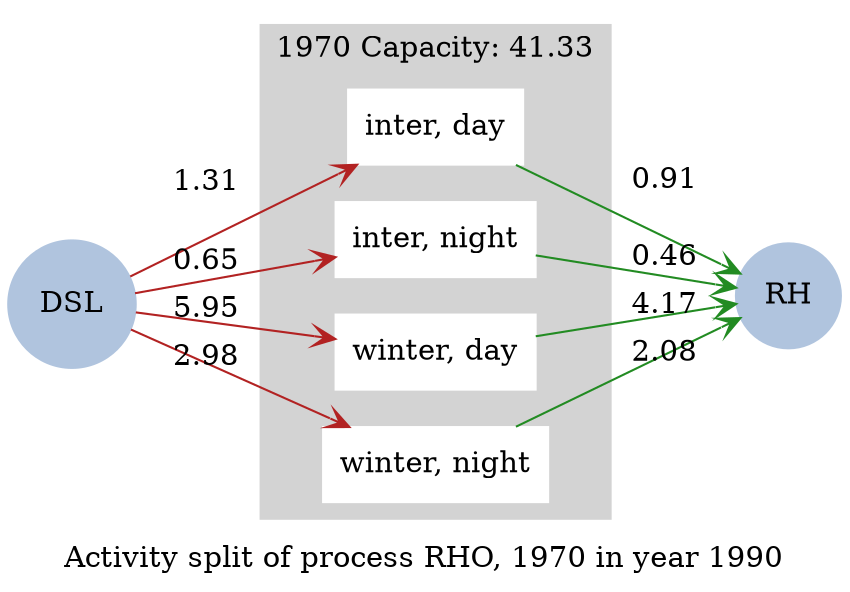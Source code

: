 strict digraph model {
	label = "Activity split of process RHO, 1970 in year 1990" ;

	compound    = "True" ;
	concentrate = "True";
	rankdir     = "LR" ;
	splines     = "False" ;

	node [ style="filled" ] ;
	edge [ arrowhead="vee" ] ;

	subgraph cluster_slices {
		label = "1970 Capacity: 41.33" ;

		color = "lightgrey" ;
		rank  = "same" ;
		style = "filled" ;

		node [ color="white", shape="box" ] ;

		"inter, day" ;
		"inter, night" ;
		"winter, day" ;
		"winter, night" ;
	}

	subgraph energy_carriers {
		node [
		  color     = "lightsteelblue",
		  fontcolor = "black",
		  shape     = "circle"
		] ;

		"DSL" [ href="../commodities/rc_DSL_1990.svg" ] ;
		"RH"  [ href="../commodities/rc_RH_1990.svg" ] ;
	}

	subgraph inputs {
		edge [ color="firebrick" ] ;

		"DSL" -> "inter, day"    [ label="1.31" ] ;
		"DSL" -> "inter, night"  [ label="0.65" ] ;
		"DSL" -> "winter, day"   [ label="5.95" ] ;
		"DSL" -> "winter, night" [ label="2.98" ] ;
	}

	subgraph outputs {
		edge [ color="forestgreen" ] ;

		"inter, day"    -> "RH" [ label="0.91" ] ;
		"inter, night"  -> "RH" [ label="0.46" ] ;
		"winter, day"   -> "RH" [ label="4.17" ] ;
		"winter, night" -> "RH" [ label="2.08" ] ;
	}
}
